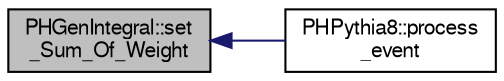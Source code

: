 digraph "PHGenIntegral::set_Sum_Of_Weight"
{
  bgcolor="transparent";
  edge [fontname="FreeSans",fontsize="10",labelfontname="FreeSans",labelfontsize="10"];
  node [fontname="FreeSans",fontsize="10",shape=record];
  rankdir="LR";
  Node1 [label="PHGenIntegral::set\l_Sum_Of_Weight",height=0.2,width=0.4,color="black", fillcolor="grey75", style="filled" fontcolor="black"];
  Node1 -> Node2 [dir="back",color="midnightblue",fontsize="10",style="solid",fontname="FreeSans"];
  Node2 [label="PHPythia8::process\l_event",height=0.2,width=0.4,color="black",URL="$d9/d3a/classPHPythia8.html#a5cc4124cc6be2fb2467714e3d3bc5a6a"];
}
